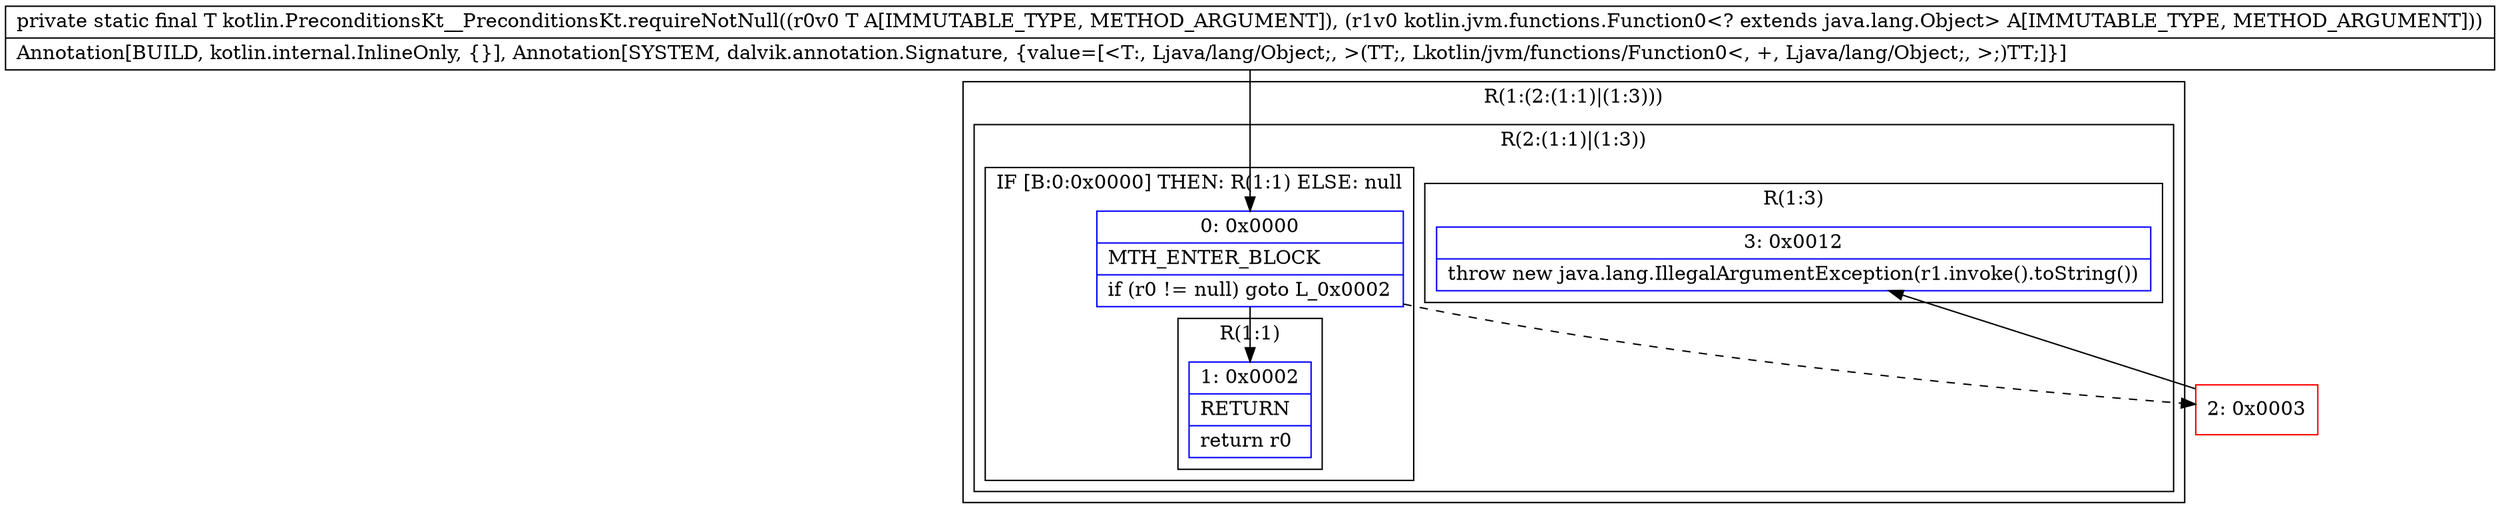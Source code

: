digraph "CFG forkotlin.PreconditionsKt__PreconditionsKt.requireNotNull(Ljava\/lang\/Object;Lkotlin\/jvm\/functions\/Function0;)Ljava\/lang\/Object;" {
subgraph cluster_Region_548412257 {
label = "R(1:(2:(1:1)|(1:3)))";
node [shape=record,color=blue];
subgraph cluster_Region_1527574995 {
label = "R(2:(1:1)|(1:3))";
node [shape=record,color=blue];
subgraph cluster_IfRegion_628992167 {
label = "IF [B:0:0x0000] THEN: R(1:1) ELSE: null";
node [shape=record,color=blue];
Node_0 [shape=record,label="{0\:\ 0x0000|MTH_ENTER_BLOCK\l|if (r0 != null) goto L_0x0002\l}"];
subgraph cluster_Region_757823599 {
label = "R(1:1)";
node [shape=record,color=blue];
Node_1 [shape=record,label="{1\:\ 0x0002|RETURN\l|return r0\l}"];
}
}
subgraph cluster_Region_224400824 {
label = "R(1:3)";
node [shape=record,color=blue];
Node_3 [shape=record,label="{3\:\ 0x0012|throw new java.lang.IllegalArgumentException(r1.invoke().toString())\l}"];
}
}
}
Node_2 [shape=record,color=red,label="{2\:\ 0x0003}"];
MethodNode[shape=record,label="{private static final T kotlin.PreconditionsKt__PreconditionsKt.requireNotNull((r0v0 T A[IMMUTABLE_TYPE, METHOD_ARGUMENT]), (r1v0 kotlin.jvm.functions.Function0\<? extends java.lang.Object\> A[IMMUTABLE_TYPE, METHOD_ARGUMENT]))  | Annotation[BUILD, kotlin.internal.InlineOnly, \{\}], Annotation[SYSTEM, dalvik.annotation.Signature, \{value=[\<T:, Ljava\/lang\/Object;, \>(TT;, Lkotlin\/jvm\/functions\/Function0\<, +, Ljava\/lang\/Object;, \>;)TT;]\}]\l}"];
MethodNode -> Node_0;
Node_0 -> Node_1;
Node_0 -> Node_2[style=dashed];
Node_2 -> Node_3;
}

